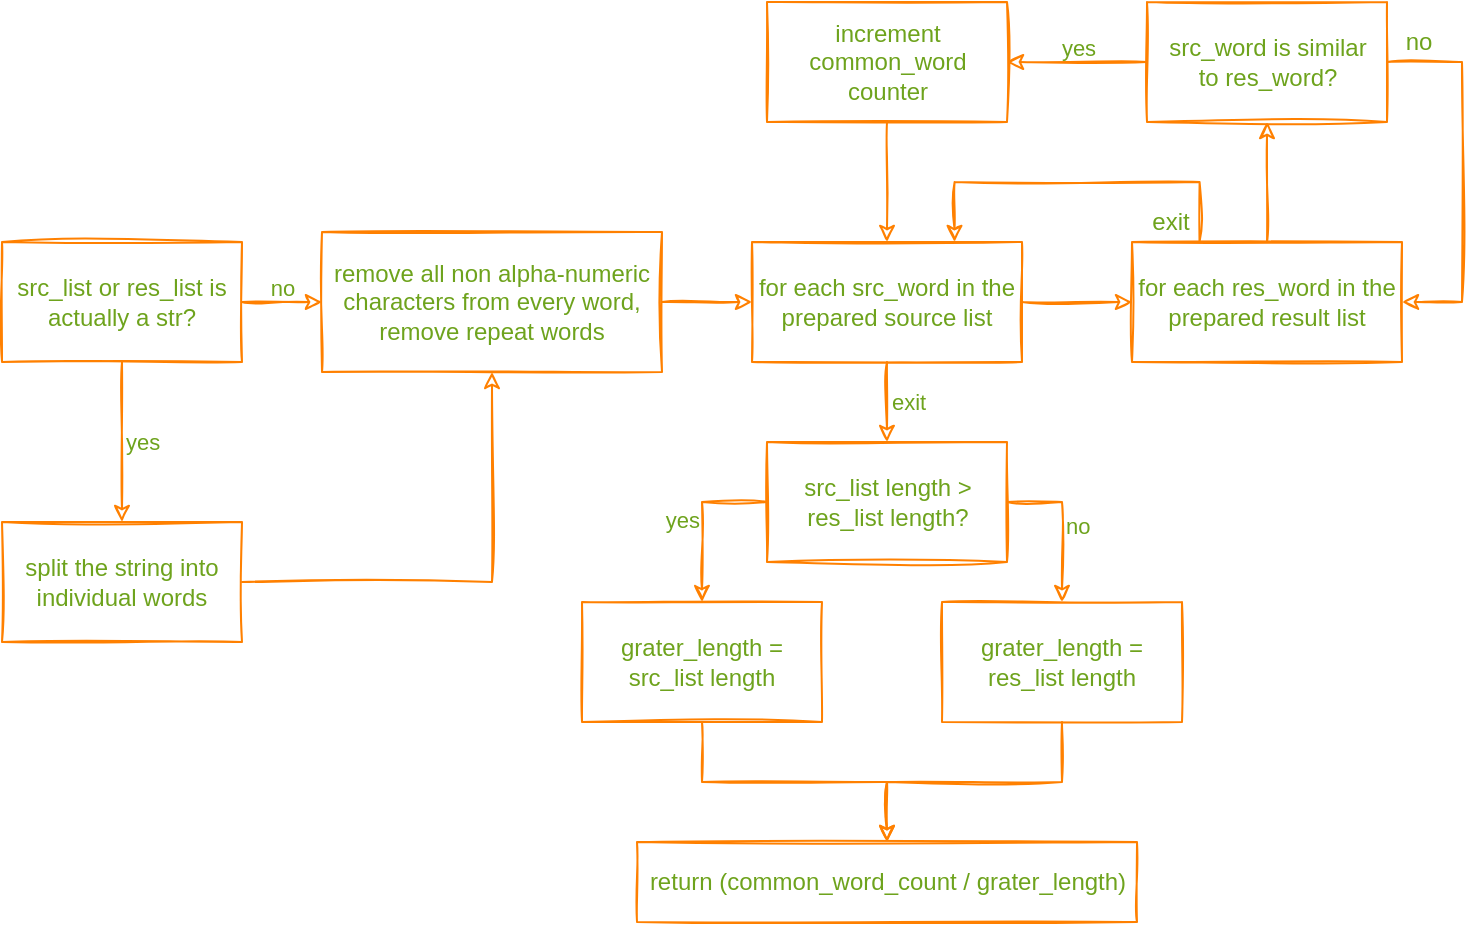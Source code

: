<mxfile>
    <diagram id="zfWm-PsVVecucm664Ruj" name="Page-1">
        <mxGraphModel dx="734" dy="437" grid="1" gridSize="10" guides="1" tooltips="1" connect="1" arrows="1" fold="1" page="1" pageScale="1" pageWidth="1169" pageHeight="827" math="0" shadow="0">
            <root>
                <mxCell id="0"/>
                <mxCell id="1" parent="0"/>
                <mxCell id="4" value="yes" style="edgeStyle=orthogonalEdgeStyle;rounded=0;orthogonalLoop=1;jettySize=auto;html=1;align=left;sketch=1;strokeColor=#FF8000;fillOpacity=0;labelBackgroundColor=none;fontColor=#6EA31D;" edge="1" parent="1" source="2" target="3">
                    <mxGeometry relative="1" as="geometry"/>
                </mxCell>
                <mxCell id="6" value="no&lt;br&gt;&amp;nbsp; &amp;nbsp;" style="edgeStyle=orthogonalEdgeStyle;rounded=0;orthogonalLoop=1;jettySize=auto;html=1;sketch=1;strokeColor=#FF8000;fillOpacity=0;labelBackgroundColor=none;fontColor=#6EA31D;" edge="1" parent="1" source="2" target="5">
                    <mxGeometry relative="1" as="geometry"/>
                </mxCell>
                <mxCell id="2" value="src_list or res_list is actually a str?" style="whiteSpace=wrap;html=1;sketch=1;strokeColor=#FF8000;fillOpacity=0;labelBackgroundColor=none;fontColor=#6EA31D;" vertex="1" parent="1">
                    <mxGeometry x="50" y="140" width="120" height="60" as="geometry"/>
                </mxCell>
                <mxCell id="7" style="edgeStyle=orthogonalEdgeStyle;rounded=0;orthogonalLoop=1;jettySize=auto;html=1;entryX=0.5;entryY=1;entryDx=0;entryDy=0;sketch=1;strokeColor=#FF8000;fillOpacity=0;labelBackgroundColor=none;fontColor=#6EA31D;" edge="1" parent="1" source="3" target="5">
                    <mxGeometry relative="1" as="geometry"/>
                </mxCell>
                <mxCell id="3" value="split the string into individual words" style="whiteSpace=wrap;html=1;sketch=1;strokeColor=#FF8000;fillOpacity=0;labelBackgroundColor=none;fontColor=#6EA31D;" vertex="1" parent="1">
                    <mxGeometry x="50" y="280" width="120" height="60" as="geometry"/>
                </mxCell>
                <mxCell id="9" value="" style="edgeStyle=orthogonalEdgeStyle;rounded=0;orthogonalLoop=1;jettySize=auto;html=1;sketch=1;strokeColor=#FF8000;fillOpacity=0;labelBackgroundColor=none;fontColor=#6EA31D;" edge="1" parent="1" source="5" target="8">
                    <mxGeometry relative="1" as="geometry"/>
                </mxCell>
                <mxCell id="5" value="remove all non alpha-numeric characters from every word, remove repeat words" style="whiteSpace=wrap;html=1;sketch=1;strokeColor=#FF8000;fillOpacity=0;labelBackgroundColor=none;fontColor=#6EA31D;" vertex="1" parent="1">
                    <mxGeometry x="210" y="135" width="170" height="70" as="geometry"/>
                </mxCell>
                <mxCell id="11" value="" style="edgeStyle=orthogonalEdgeStyle;rounded=0;orthogonalLoop=1;jettySize=auto;html=1;sketch=1;strokeColor=#FF8000;fillOpacity=0;labelBackgroundColor=none;fontColor=#6EA31D;" edge="1" parent="1" source="8" target="10">
                    <mxGeometry relative="1" as="geometry"/>
                </mxCell>
                <mxCell id="23" value="exit" style="edgeStyle=orthogonalEdgeStyle;rounded=0;orthogonalLoop=1;jettySize=auto;html=1;sketch=1;strokeColor=#FF8000;fillOpacity=0;labelBackgroundColor=none;fontColor=#6EA31D;align=left;" edge="1" parent="1" source="8" target="22">
                    <mxGeometry relative="1" as="geometry"/>
                </mxCell>
                <mxCell id="8" value="for each src_word in the prepared source list" style="whiteSpace=wrap;html=1;sketch=1;strokeColor=#FF8000;fillOpacity=0;labelBackgroundColor=none;fontColor=#6EA31D;" vertex="1" parent="1">
                    <mxGeometry x="425" y="140" width="135" height="60" as="geometry"/>
                </mxCell>
                <mxCell id="13" value="" style="edgeStyle=orthogonalEdgeStyle;rounded=0;orthogonalLoop=1;jettySize=auto;html=1;sketch=1;strokeColor=#FF8000;fillOpacity=0;labelBackgroundColor=none;fontColor=#6EA31D;" edge="1" parent="1" source="10" target="12">
                    <mxGeometry relative="1" as="geometry"/>
                </mxCell>
                <mxCell id="20" style="edgeStyle=orthogonalEdgeStyle;rounded=0;orthogonalLoop=1;jettySize=auto;html=1;exitX=0.25;exitY=0;exitDx=0;exitDy=0;entryX=0.75;entryY=0;entryDx=0;entryDy=0;sketch=1;strokeColor=#FF8000;fillOpacity=0;labelBackgroundColor=none;fontColor=#6EA31D;" edge="1" parent="1" source="10" target="8">
                    <mxGeometry relative="1" as="geometry">
                        <Array as="points">
                            <mxPoint x="649" y="110"/>
                            <mxPoint x="526" y="110"/>
                        </Array>
                    </mxGeometry>
                </mxCell>
                <mxCell id="10" value="for each res_word in the prepared result list" style="whiteSpace=wrap;html=1;sketch=1;strokeColor=#FF8000;fillOpacity=0;labelBackgroundColor=none;fontColor=#6EA31D;" vertex="1" parent="1">
                    <mxGeometry x="615" y="140" width="135" height="60" as="geometry"/>
                </mxCell>
                <mxCell id="14" style="edgeStyle=orthogonalEdgeStyle;rounded=0;orthogonalLoop=1;jettySize=auto;html=1;entryX=1;entryY=0.5;entryDx=0;entryDy=0;exitX=1;exitY=0.5;exitDx=0;exitDy=0;sketch=1;strokeColor=#FF8000;fillOpacity=0;labelBackgroundColor=none;fontColor=#6EA31D;" edge="1" parent="1" source="12" target="10">
                    <mxGeometry relative="1" as="geometry">
                        <Array as="points">
                            <mxPoint x="780" y="50"/>
                            <mxPoint x="780" y="170"/>
                        </Array>
                    </mxGeometry>
                </mxCell>
                <mxCell id="18" value="yes&lt;br&gt;&amp;nbsp; &amp;nbsp;" style="edgeStyle=orthogonalEdgeStyle;rounded=0;orthogonalLoop=1;jettySize=auto;html=1;sketch=1;strokeColor=#FF8000;fillOpacity=0;labelBackgroundColor=none;fontColor=#6EA31D;" edge="1" parent="1" source="12" target="17">
                    <mxGeometry relative="1" as="geometry"/>
                </mxCell>
                <mxCell id="12" value="src_word is similar&lt;br&gt;to res_word?" style="whiteSpace=wrap;html=1;sketch=1;strokeColor=#FF8000;fillOpacity=0;labelBackgroundColor=none;fontColor=#6EA31D;" vertex="1" parent="1">
                    <mxGeometry x="622.5" y="20" width="120" height="60" as="geometry"/>
                </mxCell>
                <mxCell id="15" value="no" style="text;html=1;align=center;verticalAlign=middle;resizable=0;points=[];autosize=1;sketch=1;fillOpacity=0;labelBackgroundColor=none;fontColor=#6EA31D;" vertex="1" parent="1">
                    <mxGeometry x="742.5" y="30" width="30" height="20" as="geometry"/>
                </mxCell>
                <mxCell id="19" value="" style="edgeStyle=orthogonalEdgeStyle;rounded=0;orthogonalLoop=1;jettySize=auto;html=1;sketch=1;strokeColor=#FF8000;fillOpacity=0;labelBackgroundColor=none;fontColor=#6EA31D;" edge="1" parent="1" source="17" target="8">
                    <mxGeometry relative="1" as="geometry"/>
                </mxCell>
                <mxCell id="17" value="increment common_word counter" style="whiteSpace=wrap;html=1;sketch=1;strokeColor=#FF8000;fillOpacity=0;labelBackgroundColor=none;fontColor=#6EA31D;" vertex="1" parent="1">
                    <mxGeometry x="432.5" y="20" width="120" height="60" as="geometry"/>
                </mxCell>
                <mxCell id="21" value="exit" style="text;html=1;align=center;verticalAlign=middle;resizable=0;points=[];autosize=1;sketch=1;fillOpacity=0;labelBackgroundColor=none;fontColor=#6EA31D;" vertex="1" parent="1">
                    <mxGeometry x="619" y="120" width="30" height="20" as="geometry"/>
                </mxCell>
                <mxCell id="22" value="src_list length &amp;gt; res_list length?" style="whiteSpace=wrap;html=1;sketch=1;strokeColor=#FF8000;fillOpacity=0;labelBackgroundColor=none;fontColor=#6EA31D;" vertex="1" parent="1">
                    <mxGeometry x="432.5" y="240" width="120" height="60" as="geometry"/>
                </mxCell>
                <mxCell id="27" value="yes" style="edgeStyle=orthogonalEdgeStyle;rounded=0;orthogonalLoop=1;jettySize=auto;html=1;exitX=0;exitY=0.5;exitDx=0;exitDy=0;align=right;sketch=1;strokeColor=#FF8000;fillOpacity=0;labelBackgroundColor=none;fontColor=#6EA31D;" edge="1" parent="1" source="22" target="26">
                    <mxGeometry relative="1" as="geometry"/>
                </mxCell>
                <mxCell id="31" style="edgeStyle=orthogonalEdgeStyle;rounded=0;orthogonalLoop=1;jettySize=auto;html=1;sketch=1;strokeColor=#FF8000;fillOpacity=0;labelBackgroundColor=none;fontColor=#6EA31D;" edge="1" parent="1" source="26" target="30">
                    <mxGeometry relative="1" as="geometry"/>
                </mxCell>
                <mxCell id="26" value="grater_length = src_list length" style="whiteSpace=wrap;html=1;sketch=1;strokeColor=#FF8000;fillOpacity=0;labelBackgroundColor=none;fontColor=#6EA31D;" vertex="1" parent="1">
                    <mxGeometry x="340" y="320" width="120" height="60" as="geometry"/>
                </mxCell>
                <mxCell id="29" value="no" style="edgeStyle=orthogonalEdgeStyle;rounded=0;orthogonalLoop=1;jettySize=auto;html=1;exitX=1;exitY=0.5;exitDx=0;exitDy=0;align=left;sketch=1;strokeColor=#FF8000;fillOpacity=0;labelBackgroundColor=none;fontColor=#6EA31D;" edge="1" parent="1" source="22" target="28">
                    <mxGeometry relative="1" as="geometry"/>
                </mxCell>
                <mxCell id="32" style="edgeStyle=orthogonalEdgeStyle;rounded=0;orthogonalLoop=1;jettySize=auto;html=1;sketch=1;strokeColor=#FF8000;fillOpacity=0;labelBackgroundColor=none;fontColor=#6EA31D;" edge="1" parent="1" source="28" target="30">
                    <mxGeometry relative="1" as="geometry"/>
                </mxCell>
                <mxCell id="28" value="grater_length = res_list length" style="whiteSpace=wrap;html=1;sketch=1;strokeColor=#FF8000;fillOpacity=0;labelBackgroundColor=none;fontColor=#6EA31D;" vertex="1" parent="1">
                    <mxGeometry x="520" y="320" width="120" height="60" as="geometry"/>
                </mxCell>
                <mxCell id="30" value="return (common_word_count / grater_length)" style="whiteSpace=wrap;html=1;sketch=1;strokeColor=#FF8000;fillOpacity=0;labelBackgroundColor=none;fontColor=#6EA31D;" vertex="1" parent="1">
                    <mxGeometry x="367.5" y="440" width="250" height="40" as="geometry"/>
                </mxCell>
            </root>
        </mxGraphModel>
    </diagram>
</mxfile>